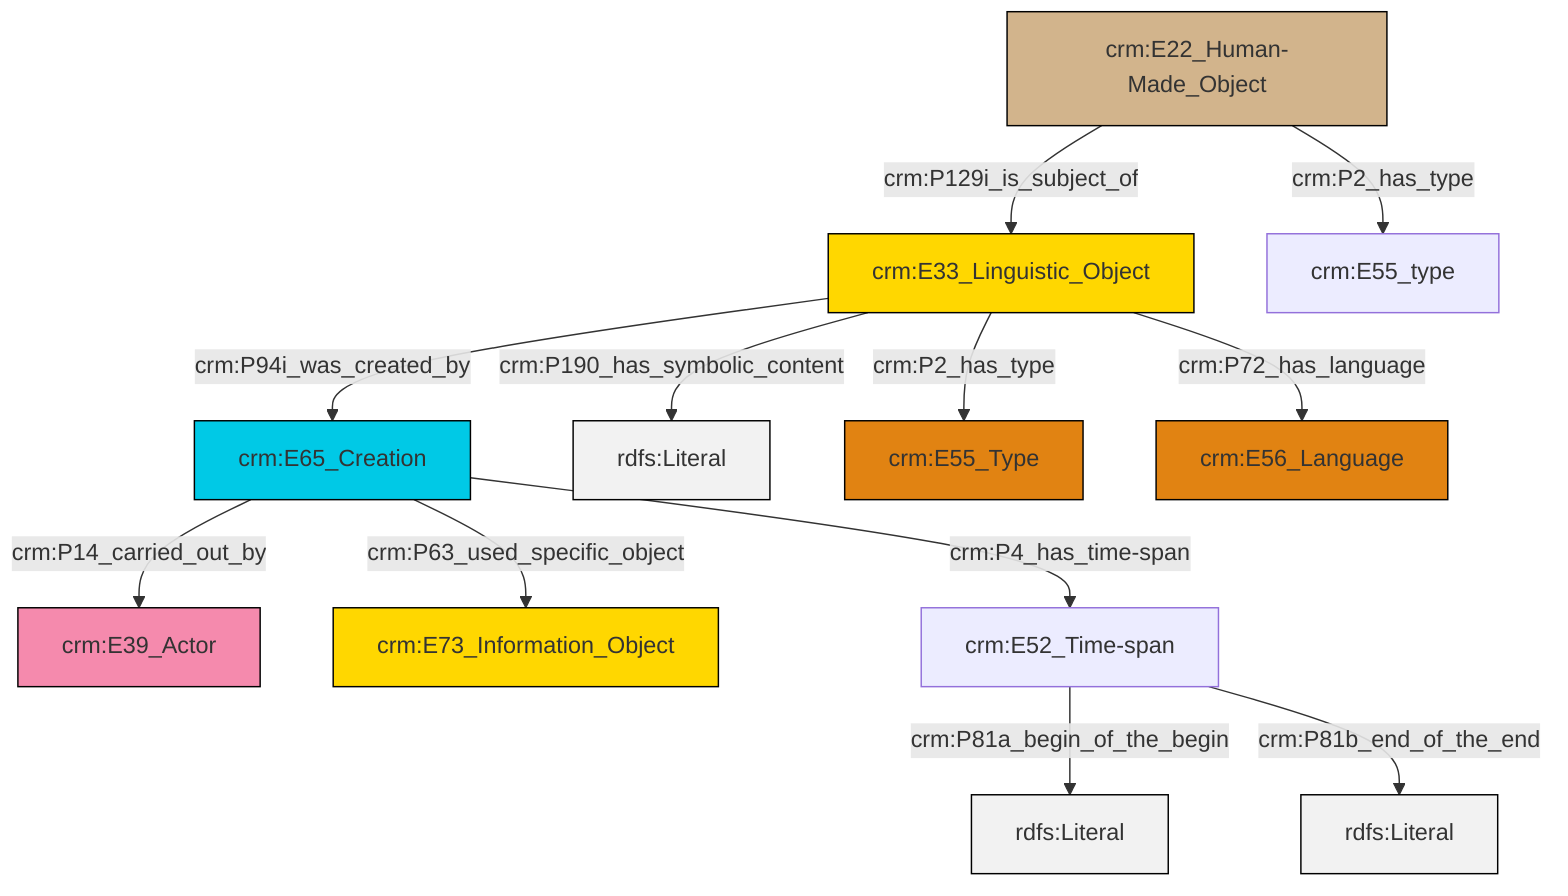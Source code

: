 graph TD
classDef Literal fill:#f2f2f2,stroke:#000000;
classDef CRM_Entity fill:#FFFFFF,stroke:#000000;
classDef Temporal_Entity fill:#00C9E6, stroke:#000000;
classDef Type fill:#E18312, stroke:#000000;
classDef Time-Span fill:#2C9C91, stroke:#000000;
classDef Appellation fill:#FFEB7F, stroke:#000000;
classDef Place fill:#008836, stroke:#000000;
classDef Persistent_Item fill:#B266B2, stroke:#000000;
classDef Conceptual_Object fill:#FFD700, stroke:#000000;
classDef Physical_Thing fill:#D2B48C, stroke:#000000;
classDef Actor fill:#f58aad, stroke:#000000;
classDef PC_Classes fill:#4ce600, stroke:#000000;
classDef Multi fill:#cccccc,stroke:#000000;

4["crm:E22_Human-Made_Object"]:::Physical_Thing -->|crm:P129i_is_subject_of| 6["crm:E33_Linguistic_Object"]:::Conceptual_Object
8["crm:E65_Creation"]:::Temporal_Entity -->|crm:P63_used_specific_object| 2["crm:E73_Information_Object"]:::Conceptual_Object
8["crm:E65_Creation"]:::Temporal_Entity -->|crm:P4_has_time-span| 9["crm:E52_Time-span"]:::Default
6["crm:E33_Linguistic_Object"]:::Conceptual_Object -->|crm:P190_has_symbolic_content| 11[rdfs:Literal]:::Literal
6["crm:E33_Linguistic_Object"]:::Conceptual_Object -->|crm:P94i_was_created_by| 8["crm:E65_Creation"]:::Temporal_Entity
6["crm:E33_Linguistic_Object"]:::Conceptual_Object -->|crm:P2_has_type| 12["crm:E55_Type"]:::Type
9["crm:E52_Time-span"]:::Default -->|crm:P81a_begin_of_the_begin| 14[rdfs:Literal]:::Literal
4["crm:E22_Human-Made_Object"]:::Physical_Thing -->|crm:P2_has_type| 15["crm:E55_type"]:::Default
6["crm:E33_Linguistic_Object"]:::Conceptual_Object -->|crm:P72_has_language| 18["crm:E56_Language"]:::Type
9["crm:E52_Time-span"]:::Default -->|crm:P81b_end_of_the_end| 20[rdfs:Literal]:::Literal
8["crm:E65_Creation"]:::Temporal_Entity -->|crm:P14_carried_out_by| 0["crm:E39_Actor"]:::Actor